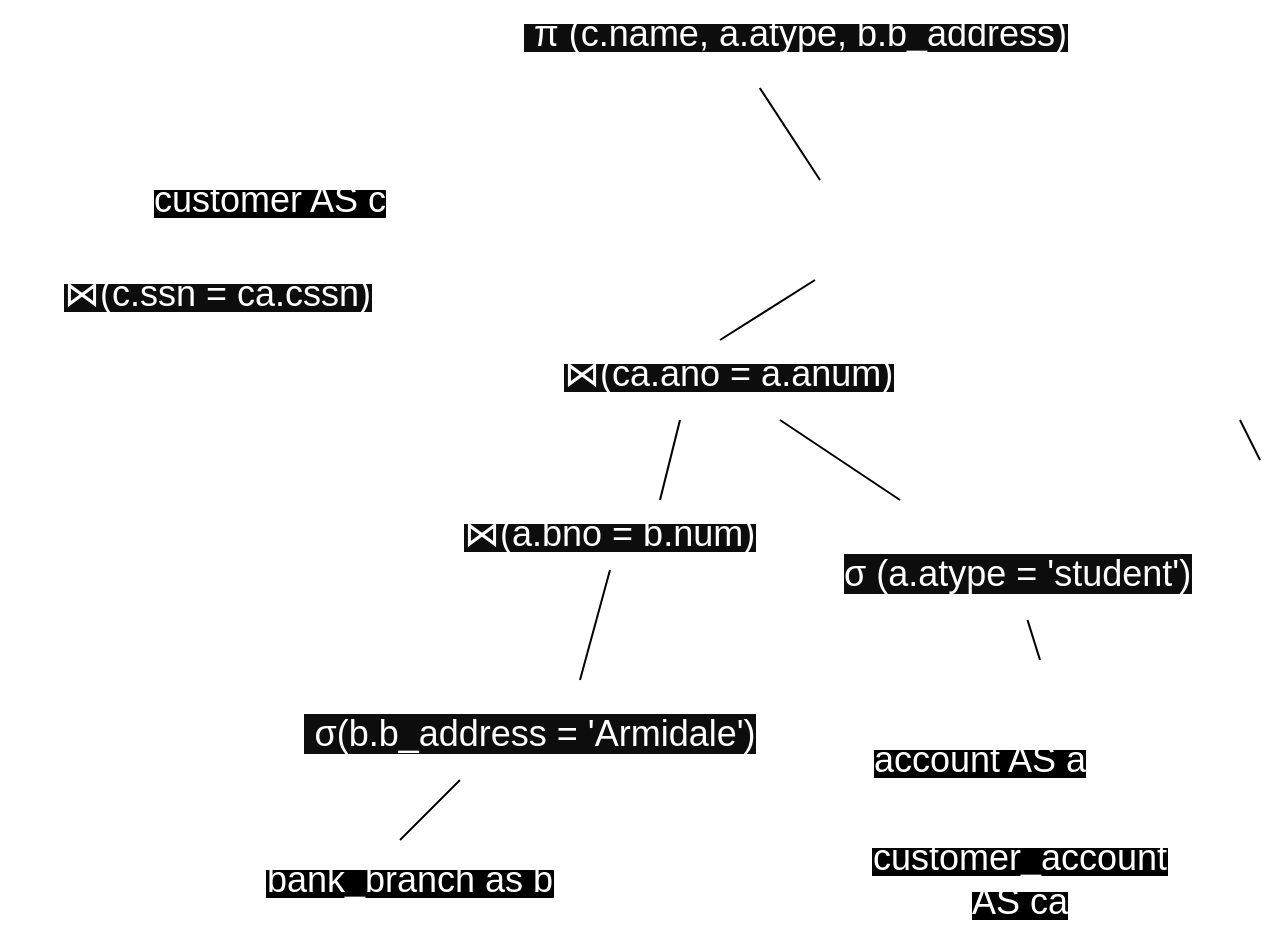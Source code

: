 <mxfile version="24.4.4" type="github">
  <diagram name="Page-1" id="rZhutlIawanbyxX9TxCG">
    <mxGraphModel dx="1663" dy="479" grid="1" gridSize="10" guides="1" tooltips="1" connect="1" arrows="1" fold="1" page="1" pageScale="1" pageWidth="827" pageHeight="1169" math="0" shadow="0">
      <root>
        <mxCell id="0" />
        <mxCell id="1" parent="0" />
        <mxCell id="61fVRRKARrfViDY8wag3-1" value="&lt;span style=&quot;color: rgb(255, 255, 255); font-style: normal; font-variant-ligatures: normal; font-variant-caps: normal; font-weight: 400; letter-spacing: normal; orphans: 2; text-align: left; text-indent: 0px; text-transform: none; widows: 2; word-spacing: 0px; -webkit-text-stroke-width: 0px; white-space: pre; background-color: rgb(13, 13, 13); text-decoration-thickness: initial; text-decoration-style: initial; text-decoration-color: initial; float: none; display: inline !important;&quot;&gt;&lt;font style=&quot;font-size: 18px;&quot; face=&quot;Helvetica&quot;&gt; π (c.name, a.atype, b.b_address)&lt;/font&gt;&lt;/span&gt;" style="text;whiteSpace=wrap;html=1;" vertex="1" parent="1">
          <mxGeometry x="20" y="20" width="270" height="40" as="geometry" />
        </mxCell>
        <mxCell id="61fVRRKARrfViDY8wag3-3" value="" style="endArrow=none;html=1;rounded=0;entryX=0.444;entryY=1.1;entryDx=0;entryDy=0;entryPerimeter=0;" edge="1" parent="1" target="61fVRRKARrfViDY8wag3-1">
          <mxGeometry width="50" height="50" relative="1" as="geometry">
            <mxPoint x="170" y="110" as="sourcePoint" />
            <mxPoint x="580" y="130" as="targetPoint" />
          </mxGeometry>
        </mxCell>
        <mxCell id="61fVRRKARrfViDY8wag3-5" value="&lt;font style=&quot;font-size: 18px;&quot; face=&quot;Helvetica&quot;&gt;&lt;span style=&quot;background-color: rgb(13, 13, 13); color: rgb(255, 255, 255); white-space: pre;&quot;&gt; &lt;/span&gt;&lt;/font&gt;&lt;span style=&quot;color: rgb(255, 255, 255); font-size: 18px; white-space: pre; background-color: rgb(13, 13, 13);&quot;&gt;σ(&lt;/span&gt;&lt;font style=&quot;font-size: 18px;&quot; face=&quot;Helvetica&quot;&gt;&lt;span style=&quot;background-color: rgb(13, 13, 13); color: rgb(255, 255, 255); white-space: pre;&quot;&gt;b.b_address = &#39;Armidale&#39;)&lt;/span&gt;&lt;/font&gt;" style="text;whiteSpace=wrap;html=1;align=center;" vertex="1" parent="1">
          <mxGeometry x="-240" y="370" width="530" height="40" as="geometry" />
        </mxCell>
        <mxCell id="61fVRRKARrfViDY8wag3-6" value="&lt;span style=&quot;color: rgb(255, 255, 255); font-style: normal; font-variant-ligatures: normal; font-variant-caps: normal; font-weight: 400; letter-spacing: normal; orphans: 2; text-align: left; text-indent: 0px; text-transform: none; widows: 2; word-spacing: 0px; -webkit-text-stroke-width: 0px; white-space: pre; background-color: rgb(13, 13, 13); text-decoration-thickness: initial; text-decoration-style: initial; text-decoration-color: initial; float: none; display: inline !important;&quot;&gt;&lt;font style=&quot;font-size: 18px;&quot;&gt;⋈(a.bno = b.num)&lt;/font&gt;&lt;/span&gt;" style="text;whiteSpace=wrap;html=1;" vertex="1" parent="1">
          <mxGeometry x="-10" y="270" width="40" height="40" as="geometry" />
        </mxCell>
        <mxCell id="61fVRRKARrfViDY8wag3-7" value="" style="endArrow=none;html=1;rounded=0;" edge="1" parent="1">
          <mxGeometry width="50" height="50" relative="1" as="geometry">
            <mxPoint x="390" y="250" as="sourcePoint" />
            <mxPoint x="380" y="230" as="targetPoint" />
          </mxGeometry>
        </mxCell>
        <mxCell id="61fVRRKARrfViDY8wag3-8" value="&lt;span style=&quot;color: rgb(255, 255, 255); font-style: normal; font-variant-ligatures: normal; font-variant-caps: normal; font-weight: 400; letter-spacing: normal; orphans: 2; text-align: left; text-indent: 0px; text-transform: none; widows: 2; word-spacing: 0px; -webkit-text-stroke-width: 0px; white-space: pre; background-color: rgb(13, 13, 13); text-decoration-thickness: initial; text-decoration-style: initial; text-decoration-color: initial; float: none; display: inline !important;&quot;&gt;&lt;font style=&quot;font-size: 18px;&quot; face=&quot;Helvetica&quot;&gt;⋈(ca.ano = a.anum)&lt;/font&gt;&lt;/span&gt;" style="text;whiteSpace=wrap;html=1;" vertex="1" parent="1">
          <mxGeometry x="40" y="190" width="40" height="40" as="geometry" />
        </mxCell>
        <mxCell id="61fVRRKARrfViDY8wag3-9" value="" style="endArrow=none;html=1;rounded=0;" edge="1" parent="1">
          <mxGeometry width="50" height="50" relative="1" as="geometry">
            <mxPoint x="90" y="270" as="sourcePoint" />
            <mxPoint x="100" y="230" as="targetPoint" />
          </mxGeometry>
        </mxCell>
        <mxCell id="61fVRRKARrfViDY8wag3-10" value="&lt;span style=&quot;color: rgb(255, 255, 255); font-style: normal; font-variant-ligatures: normal; font-variant-caps: normal; font-weight: 400; letter-spacing: normal; orphans: 2; text-align: left; text-indent: 0px; text-transform: none; widows: 2; word-spacing: 0px; -webkit-text-stroke-width: 0px; white-space: pre; background-color: rgb(13, 13, 13); text-decoration-thickness: initial; text-decoration-style: initial; text-decoration-color: initial; float: none; display: inline !important;&quot;&gt;&lt;font style=&quot;font-size: 18px;&quot; face=&quot;Helvetica&quot;&gt;⋈(c.ssn = ca.cssn)&lt;/font&gt;&lt;/span&gt;" style="text;whiteSpace=wrap;html=1;" vertex="1" parent="1">
          <mxGeometry x="-210" y="150" width="40" height="40" as="geometry" />
        </mxCell>
        <mxCell id="61fVRRKARrfViDY8wag3-12" value="" style="endArrow=none;html=1;rounded=0;" edge="1" parent="1">
          <mxGeometry width="50" height="50" relative="1" as="geometry">
            <mxPoint x="-40" y="440" as="sourcePoint" />
            <mxPoint x="-10" y="410" as="targetPoint" />
          </mxGeometry>
        </mxCell>
        <mxCell id="61fVRRKARrfViDY8wag3-13" value="&lt;span style=&quot;background-color: rgb(0, 0, 0);&quot;&gt;&lt;font style=&quot;font-size: 18px;&quot; color=&quot;#ffffff&quot;&gt;customer AS c&lt;/font&gt;&lt;/span&gt;" style="text;html=1;align=center;verticalAlign=middle;whiteSpace=wrap;rounded=0;fillColor=none;" vertex="1" parent="1">
          <mxGeometry x="-180" y="110" width="150" height="20" as="geometry" />
        </mxCell>
        <mxCell id="61fVRRKARrfViDY8wag3-14" value="" style="endArrow=none;html=1;rounded=0;" edge="1" parent="1">
          <mxGeometry width="50" height="50" relative="1" as="geometry">
            <mxPoint x="50" y="360" as="sourcePoint" />
            <mxPoint x="65" y="305" as="targetPoint" />
          </mxGeometry>
        </mxCell>
        <mxCell id="61fVRRKARrfViDY8wag3-15" value="&lt;span style=&quot;background-color: rgb(0, 0, 0);&quot;&gt;&lt;font style=&quot;font-size: 18px;&quot; color=&quot;#ffffff&quot;&gt;customer_account AS ca&lt;/font&gt;&lt;/span&gt;" style="text;html=1;align=center;verticalAlign=middle;whiteSpace=wrap;rounded=0;fillColor=none;" vertex="1" parent="1">
          <mxGeometry x="195" y="450" width="150" height="20" as="geometry" />
        </mxCell>
        <mxCell id="61fVRRKARrfViDY8wag3-16" value="" style="endArrow=none;html=1;rounded=0;" edge="1" parent="1">
          <mxGeometry width="50" height="50" relative="1" as="geometry">
            <mxPoint x="210" y="270" as="sourcePoint" />
            <mxPoint x="150" y="230" as="targetPoint" />
          </mxGeometry>
        </mxCell>
        <mxCell id="61fVRRKARrfViDY8wag3-17" value="&lt;span style=&quot;background-color: rgb(0, 0, 0);&quot;&gt;&lt;font style=&quot;font-size: 18px;&quot; color=&quot;#ffffff&quot;&gt;account AS a&lt;/font&gt;&lt;/span&gt;" style="text;html=1;align=center;verticalAlign=middle;whiteSpace=wrap;rounded=0;fillColor=none;" vertex="1" parent="1">
          <mxGeometry x="170" y="390" width="160" height="20" as="geometry" />
        </mxCell>
        <mxCell id="61fVRRKARrfViDY8wag3-18" value="&lt;span style=&quot;background-color: rgb(0, 0, 0);&quot;&gt;&lt;font style=&quot;font-size: 18px;&quot; color=&quot;#ffffff&quot;&gt;bank_branch as b&lt;/font&gt;&lt;/span&gt;" style="text;html=1;align=center;verticalAlign=middle;whiteSpace=wrap;rounded=0;fillColor=none;" vertex="1" parent="1">
          <mxGeometry x="-110" y="450" width="150" height="20" as="geometry" />
        </mxCell>
        <mxCell id="61fVRRKARrfViDY8wag3-19" value="&lt;span style=&quot;forced-color-adjust: none; font-family: Helvetica; font-size: 18px; font-style: normal; font-variant-ligatures: normal; font-variant-caps: normal; font-weight: 400; letter-spacing: normal; orphans: 2; text-align: center; text-indent: 0px; text-transform: none; widows: 2; word-spacing: 0px; -webkit-text-stroke-width: 0px; text-decoration-thickness: initial; text-decoration-style: initial; text-decoration-color: initial; color: rgb(255, 255, 255); white-space: pre; background-color: rgb(13, 13, 13); float: none; display: inline !important;&quot;&gt;σ (&lt;/span&gt;&lt;span style=&quot;forced-color-adjust: none; font-family: Helvetica; font-size: 18px; font-style: normal; font-variant-ligatures: normal; font-variant-caps: normal; font-weight: 400; letter-spacing: normal; orphans: 2; text-align: center; text-indent: 0px; text-transform: none; widows: 2; word-spacing: 0px; -webkit-text-stroke-width: 0px; text-decoration-thickness: initial; text-decoration-style: initial; text-decoration-color: initial; background-color: rgb(13, 13, 13); color: rgb(255, 255, 255); white-space: pre;&quot;&gt;a.atype = &#39;student&#39;)&lt;/span&gt;" style="text;whiteSpace=wrap;html=1;" vertex="1" parent="1">
          <mxGeometry x="180" y="290" width="180" height="30" as="geometry" />
        </mxCell>
        <mxCell id="61fVRRKARrfViDY8wag3-21" value="" style="endArrow=none;html=1;rounded=0;exitX=0.25;exitY=0;exitDx=0;exitDy=0;" edge="1" parent="1">
          <mxGeometry width="50" height="50" relative="1" as="geometry">
            <mxPoint x="120.0" y="190" as="sourcePoint" />
            <mxPoint x="167.5" y="160" as="targetPoint" />
          </mxGeometry>
        </mxCell>
        <mxCell id="61fVRRKARrfViDY8wag3-22" value="" style="endArrow=none;html=1;rounded=0;" edge="1" parent="1">
          <mxGeometry width="50" height="50" relative="1" as="geometry">
            <mxPoint x="280" y="350" as="sourcePoint" />
            <mxPoint x="273.75" y="330" as="targetPoint" />
          </mxGeometry>
        </mxCell>
      </root>
    </mxGraphModel>
  </diagram>
</mxfile>
